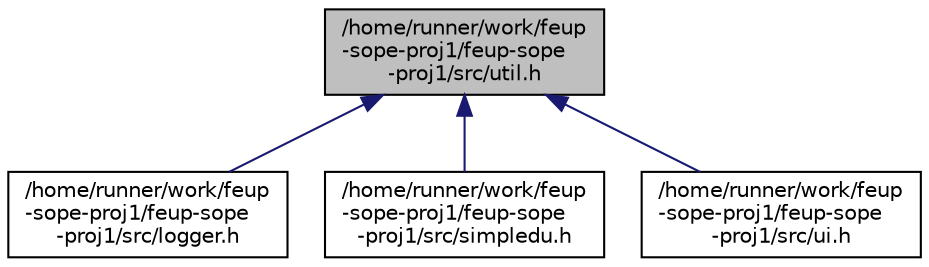 digraph "/home/runner/work/feup-sope-proj1/feup-sope-proj1/src/util.h"
{
  edge [fontname="Helvetica",fontsize="10",labelfontname="Helvetica",labelfontsize="10"];
  node [fontname="Helvetica",fontsize="10",shape=record];
  Node2 [label="/home/runner/work/feup\l-sope-proj1/feup-sope\l-proj1/src/util.h",height=0.2,width=0.4,color="black", fillcolor="grey75", style="filled", fontcolor="black"];
  Node2 -> Node3 [dir="back",color="midnightblue",fontsize="10",style="solid",fontname="Helvetica"];
  Node3 [label="/home/runner/work/feup\l-sope-proj1/feup-sope\l-proj1/src/logger.h",height=0.2,width=0.4,color="black", fillcolor="white", style="filled",URL="$logger_8h.html",tooltip="Is responsible for logging the information on a logfile. "];
  Node2 -> Node4 [dir="back",color="midnightblue",fontsize="10",style="solid",fontname="Helvetica"];
  Node4 [label="/home/runner/work/feup\l-sope-proj1/feup-sope\l-proj1/src/simpledu.h",height=0.2,width=0.4,color="black", fillcolor="white", style="filled",URL="$simpledu_8h.html",tooltip="Runs the main recursive function. "];
  Node2 -> Node5 [dir="back",color="midnightblue",fontsize="10",style="solid",fontname="Helvetica"];
  Node5 [label="/home/runner/work/feup\l-sope-proj1/feup-sope\l-proj1/src/ui.h",height=0.2,width=0.4,color="black", fillcolor="white", style="filled",URL="$ui_8h.html",tooltip="Responsible for printing to the STDOUT the results of the program. "];
}

